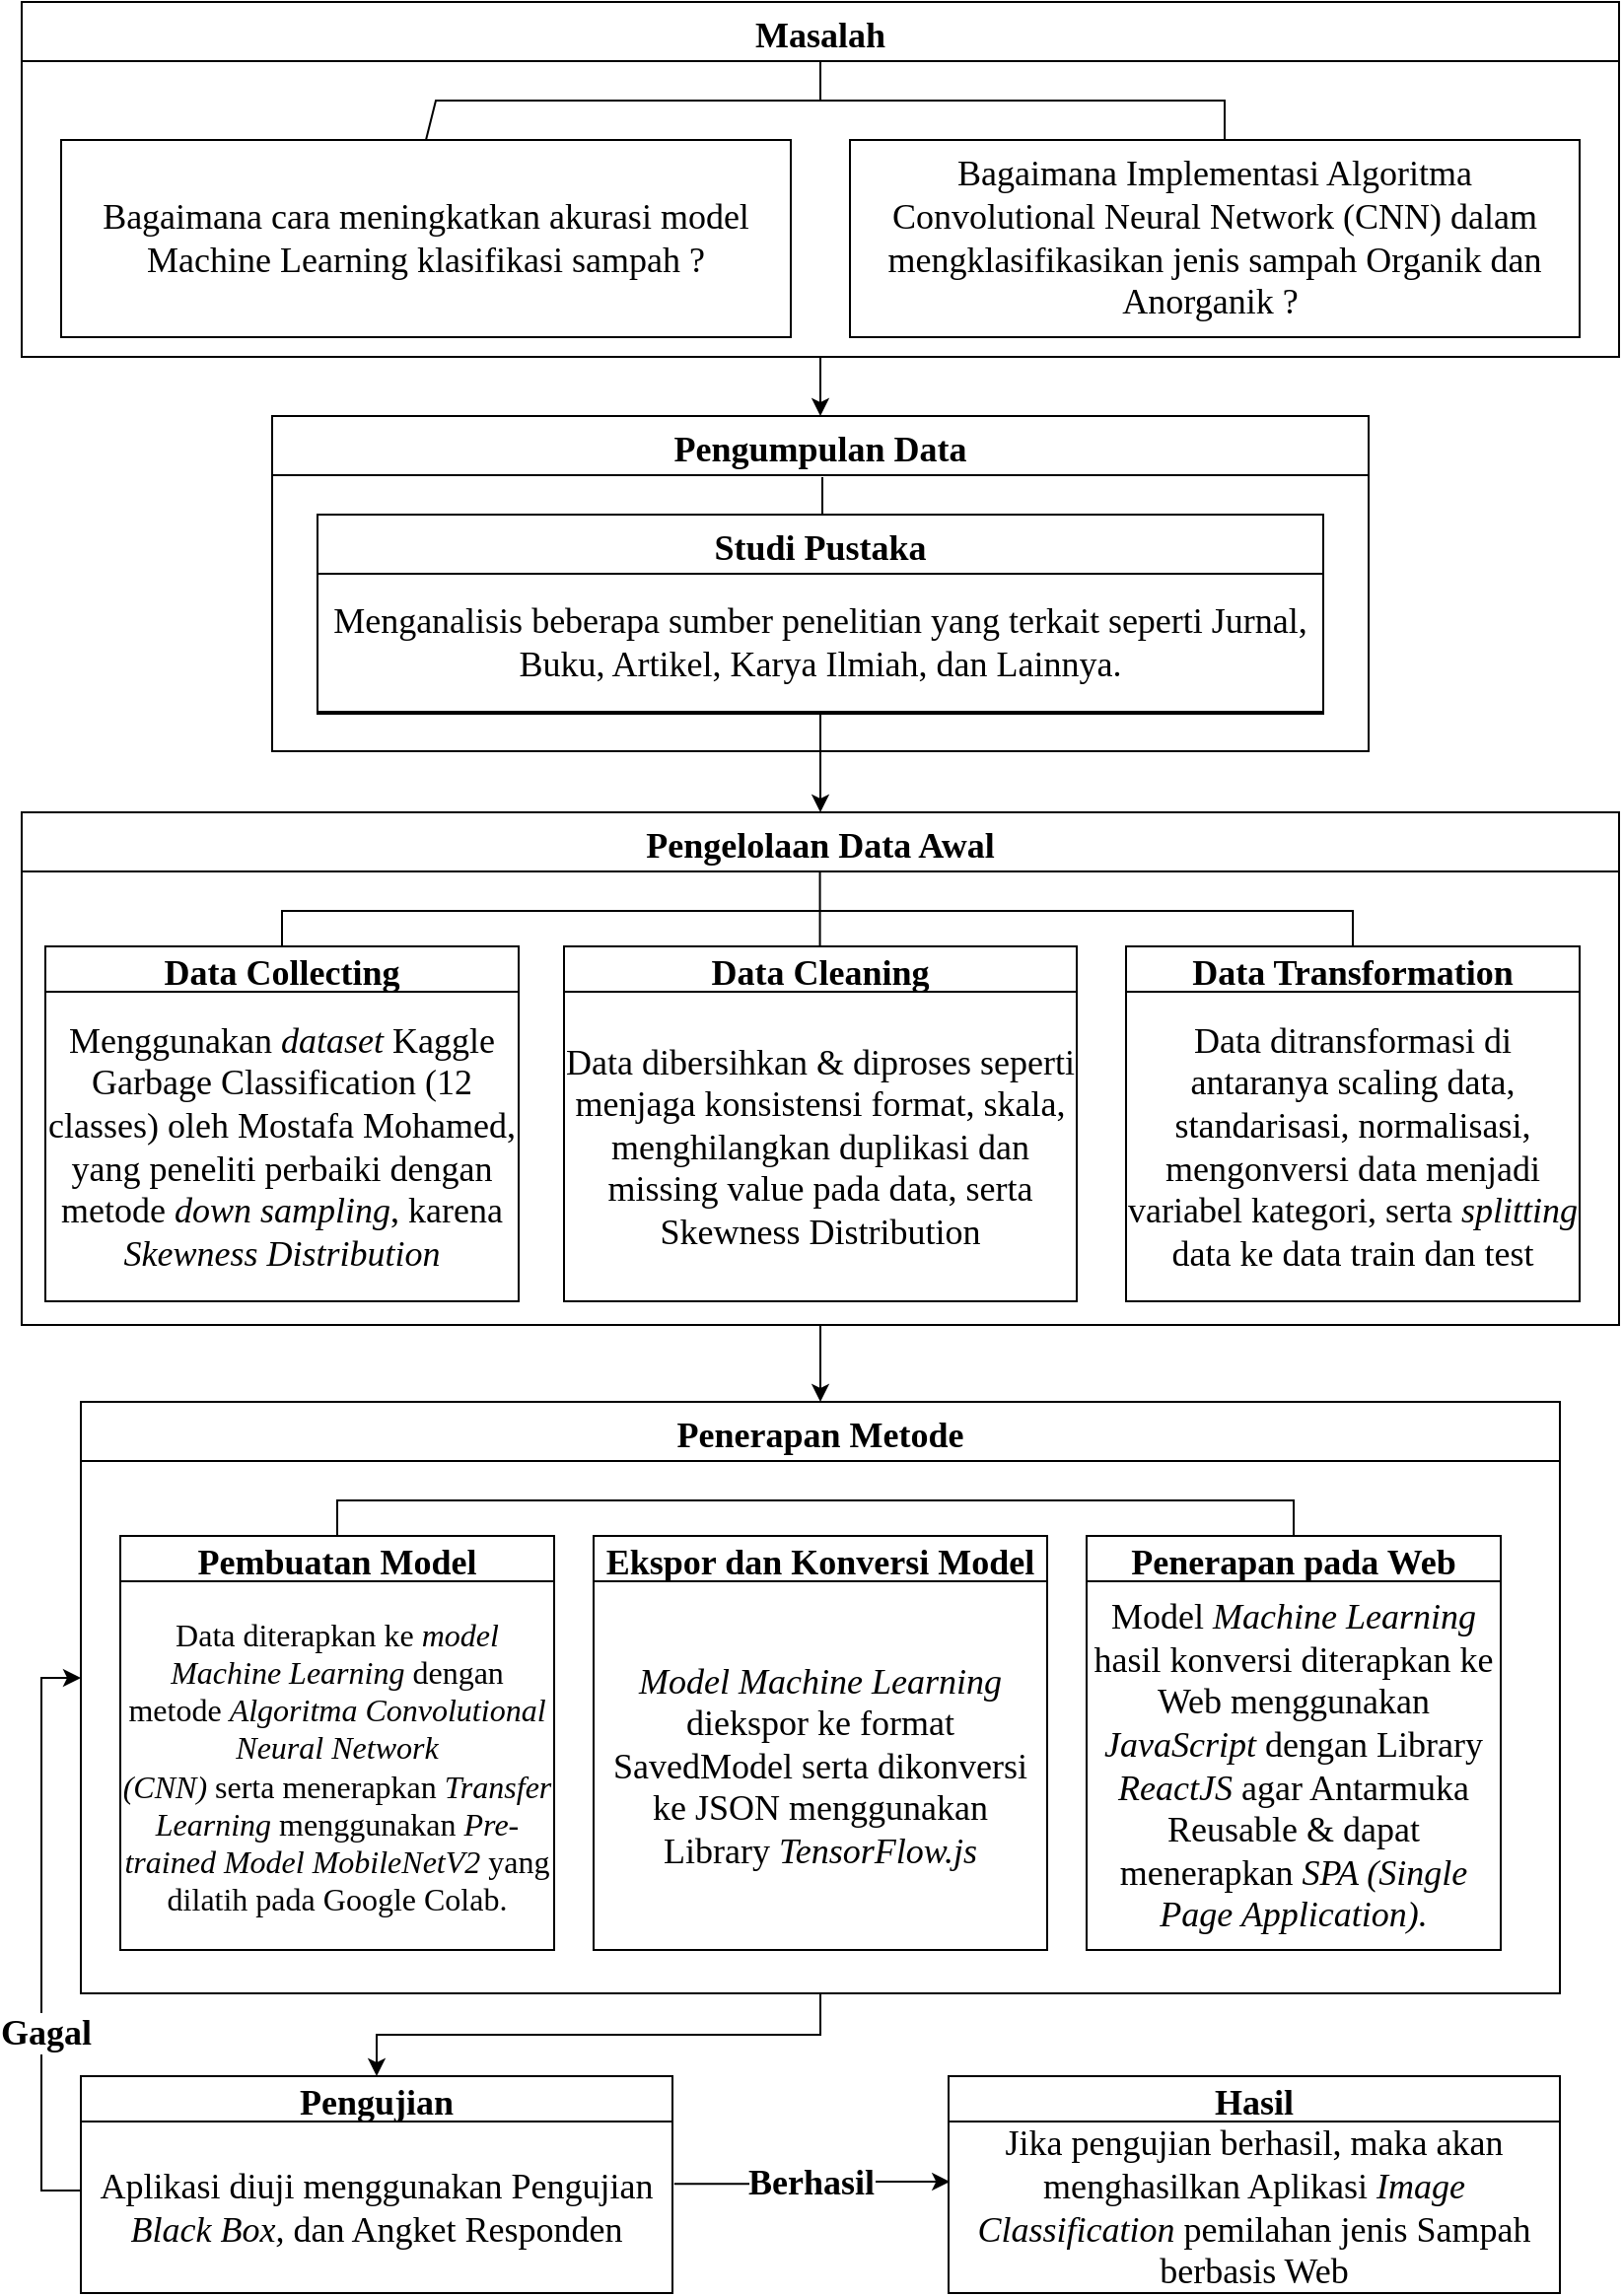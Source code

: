 <mxfile version="20.2.7" type="github">
  <diagram id="ftpVaE4ZrUkqRL97NRIl" name="Page-1">
    <mxGraphModel dx="978" dy="4042" grid="1" gridSize="10" guides="1" tooltips="1" connect="1" arrows="1" fold="1" page="1" pageScale="1" pageWidth="827" pageHeight="1169" math="0" shadow="0">
      <root>
        <mxCell id="0" />
        <mxCell id="1" parent="0" />
        <mxCell id="ODFEOy6D_pJVZz5E-LB7-2" style="edgeStyle=orthogonalEdgeStyle;rounded=0;orthogonalLoop=1;jettySize=auto;html=1;exitX=0.5;exitY=1;exitDx=0;exitDy=0;entryX=0.5;entryY=0;entryDx=0;entryDy=0;" edge="1" parent="1" source="FPoC3J4e7JrbTw-nTRbA-2" target="FPoC3J4e7JrbTw-nTRbA-18">
          <mxGeometry relative="1" as="geometry" />
        </mxCell>
        <mxCell id="FPoC3J4e7JrbTw-nTRbA-2" value="Masalah" style="swimlane;fontSize=18;startSize=30;fontFamily=Times New Roman;" parent="1" vertex="1">
          <mxGeometry x="10" y="-3500" width="810" height="180" as="geometry" />
        </mxCell>
        <mxCell id="FPoC3J4e7JrbTw-nTRbA-6" value="Bagaimana cara meningkatkan akurasi model Machine Learning klasifikasi sampah ?" style="rounded=0;whiteSpace=wrap;html=1;fontFamily=Times New Roman;fontSize=18;" parent="FPoC3J4e7JrbTw-nTRbA-2" vertex="1">
          <mxGeometry x="20" y="70" width="370" height="100" as="geometry" />
        </mxCell>
        <mxCell id="FPoC3J4e7JrbTw-nTRbA-73" value="" style="endArrow=none;html=1;rounded=0;fontFamily=Helvetica;fontSize=12;exitX=0.5;exitY=0;exitDx=0;exitDy=0;" parent="FPoC3J4e7JrbTw-nTRbA-2" source="FPoC3J4e7JrbTw-nTRbA-6" edge="1">
          <mxGeometry width="50" height="50" relative="1" as="geometry">
            <mxPoint x="125" y="70" as="sourcePoint" />
            <mxPoint x="405" y="30" as="targetPoint" />
            <Array as="points">
              <mxPoint x="210" y="50" />
              <mxPoint x="405" y="50" />
            </Array>
          </mxGeometry>
        </mxCell>
        <mxCell id="Plyw5mVZVksHr3dbfB8L-2" value="Bagaimana Implementasi Algoritma Convolutional Neural Network (CNN) dalam mengklasifikasikan jenis sampah Organik dan Anorganik ?&amp;nbsp;" style="rounded=0;whiteSpace=wrap;html=1;fontSize=18;fontFamily=Times New Roman;align=center;" parent="FPoC3J4e7JrbTw-nTRbA-2" vertex="1">
          <mxGeometry x="420" y="70" width="370" height="100" as="geometry" />
        </mxCell>
        <mxCell id="FPoC3J4e7JrbTw-nTRbA-54" style="edgeStyle=orthogonalEdgeStyle;rounded=0;orthogonalLoop=1;jettySize=auto;html=1;exitX=0.5;exitY=1;exitDx=0;exitDy=0;fontFamily=Helvetica;fontSize=12;" parent="1" target="FPoC3J4e7JrbTw-nTRbA-55" edge="1" source="FPoC3J4e7JrbTw-nTRbA-41">
          <mxGeometry relative="1" as="geometry">
            <mxPoint x="414.842" y="-2930" as="targetPoint" />
            <mxPoint x="415" y="-3150" as="sourcePoint" />
          </mxGeometry>
        </mxCell>
        <mxCell id="FPoC3J4e7JrbTw-nTRbA-18" value="Pengumpulan Data" style="swimlane;fontSize=18;startSize=30;fontFamily=Times New Roman;" parent="1" vertex="1">
          <mxGeometry x="137" y="-3290" width="556" height="170" as="geometry" />
        </mxCell>
        <mxCell id="FPoC3J4e7JrbTw-nTRbA-53" value="" style="group" parent="FPoC3J4e7JrbTw-nTRbA-18" vertex="1" connectable="0">
          <mxGeometry x="26" y="31" width="510" height="219" as="geometry" />
        </mxCell>
        <mxCell id="FPoC3J4e7JrbTw-nTRbA-35" value="Studi Pustaka" style="swimlane;fontSize=18;fontFamily=Times New Roman;startSize=30;" parent="FPoC3J4e7JrbTw-nTRbA-53" vertex="1">
          <mxGeometry x="-3" y="19" width="510" height="101" as="geometry" />
        </mxCell>
        <mxCell id="FPoC3J4e7JrbTw-nTRbA-41" value="&lt;font style=&quot;font-size: 18px;&quot;&gt;Menganalisis beberapa sumber penelitian yang terkait seperti Jurnal, Buku, Artikel, Karya Ilmiah, dan Lainnya.&lt;/font&gt;" style="rounded=0;whiteSpace=wrap;html=1;fontFamily=Times New Roman;fontSize=12;" parent="FPoC3J4e7JrbTw-nTRbA-35" vertex="1">
          <mxGeometry y="30" width="510" height="70" as="geometry" />
        </mxCell>
        <mxCell id="FPoC3J4e7JrbTw-nTRbA-50" value="" style="endArrow=none;html=1;rounded=0;fontFamily=Helvetica;fontSize=12;" parent="FPoC3J4e7JrbTw-nTRbA-53" edge="1">
          <mxGeometry width="50" height="50" relative="1" as="geometry">
            <mxPoint x="253" y="19" as="sourcePoint" />
            <mxPoint x="253" as="targetPoint" />
          </mxGeometry>
        </mxCell>
        <mxCell id="U5f-m4eWwpbkQe5mS7gN-12" style="edgeStyle=orthogonalEdgeStyle;rounded=0;orthogonalLoop=1;jettySize=auto;html=1;exitX=0.5;exitY=1;exitDx=0;exitDy=0;entryX=0.5;entryY=0;entryDx=0;entryDy=0;fontSize=10;" parent="1" source="FPoC3J4e7JrbTw-nTRbA-55" target="U5f-m4eWwpbkQe5mS7gN-1" edge="1">
          <mxGeometry relative="1" as="geometry" />
        </mxCell>
        <mxCell id="FPoC3J4e7JrbTw-nTRbA-55" value="Pengelolaan Data Awal" style="swimlane;fontFamily=Times New Roman;fontSize=18;startSize=30;" parent="1" vertex="1">
          <mxGeometry x="10" y="-3089" width="810" height="260" as="geometry" />
        </mxCell>
        <mxCell id="FPoC3J4e7JrbTw-nTRbA-57" value="Data Collecting" style="swimlane;fontFamily=Times New Roman;fontSize=18;" parent="FPoC3J4e7JrbTw-nTRbA-55" vertex="1">
          <mxGeometry x="12" y="68" width="240" height="180" as="geometry" />
        </mxCell>
        <mxCell id="Pu13_7xQ0A8VnXWu68sf-4" value="&lt;font style=&quot;font-size: 18px;&quot;&gt;&lt;span style=&quot;background-color: initial; font-size: 18px;&quot;&gt;Menggunakan &lt;i style=&quot;font-size: 18px;&quot;&gt;dataset &lt;/i&gt;Kaggle Garbage Classification (12 classes) oleh Mostafa Mohamed, yang peneliti perbaiki dengan metode &lt;i style=&quot;font-size: 18px;&quot;&gt;down sampling&lt;/i&gt;, karena &lt;i style=&quot;font-size: 18px;&quot;&gt;Skewness Distribution&lt;/i&gt;&lt;br style=&quot;font-size: 18px;&quot;&gt;&lt;/span&gt;&lt;/font&gt;" style="rounded=0;whiteSpace=wrap;html=1;fontFamily=Times New Roman;fontSize=18;" parent="FPoC3J4e7JrbTw-nTRbA-57" vertex="1">
          <mxGeometry y="23" width="240" height="157" as="geometry" />
        </mxCell>
        <mxCell id="FPoC3J4e7JrbTw-nTRbA-59" value="Data Cleaning" style="swimlane;fontFamily=Times New Roman;fontSize=18;" parent="FPoC3J4e7JrbTw-nTRbA-55" vertex="1">
          <mxGeometry x="275" y="68" width="260" height="180" as="geometry" />
        </mxCell>
        <mxCell id="Pu13_7xQ0A8VnXWu68sf-6" value="&lt;font face=&quot;Times New Roman&quot; style=&quot;font-size: 18px;&quot;&gt;Data dibersihkan &amp;amp; diproses seperti menjaga konsistensi format, skala, menghilangkan duplikasi dan missing value pada data, serta Skewness Distribution&lt;/font&gt;" style="rounded=0;whiteSpace=wrap;html=1;fontFamily=Helvetica;fontSize=12;" parent="FPoC3J4e7JrbTw-nTRbA-59" vertex="1">
          <mxGeometry y="23" width="260" height="157" as="geometry" />
        </mxCell>
        <mxCell id="Pu13_7xQ0A8VnXWu68sf-10" value="" style="endArrow=none;html=1;rounded=0;fontSize=10;entryX=0.5;entryY=0;entryDx=0;entryDy=0;exitX=0.5;exitY=0;exitDx=0;exitDy=0;" parent="FPoC3J4e7JrbTw-nTRbA-55" source="FPoC3J4e7JrbTw-nTRbA-57" target="FPoC3J4e7JrbTw-nTRbA-60" edge="1">
          <mxGeometry width="50" height="50" relative="1" as="geometry">
            <mxPoint x="83" y="68" as="sourcePoint" />
            <mxPoint x="263" y="50" as="targetPoint" />
            <Array as="points">
              <mxPoint x="132" y="50" />
              <mxPoint x="273" y="50" />
              <mxPoint x="675" y="50" />
            </Array>
          </mxGeometry>
        </mxCell>
        <mxCell id="FPoC3J4e7JrbTw-nTRbA-60" value="Data Transformation" style="swimlane;fontFamily=Times New Roman;fontSize=18;" parent="FPoC3J4e7JrbTw-nTRbA-55" vertex="1">
          <mxGeometry x="560" y="68" width="230" height="180" as="geometry" />
        </mxCell>
        <mxCell id="Pu13_7xQ0A8VnXWu68sf-9" value="&lt;font style=&quot;font-size: 18px;&quot;&gt;Data ditransformasi di antaranya scaling data, standarisasi, normalisasi, mengonversi data menjadi variabel kategori, serta &lt;i style=&quot;font-size: 18px;&quot;&gt;splitting&lt;/i&gt; data ke data train dan test&lt;/font&gt;" style="rounded=0;whiteSpace=wrap;html=1;fontFamily=Times New Roman;fontSize=18;" parent="FPoC3J4e7JrbTw-nTRbA-60" vertex="1">
          <mxGeometry y="23" width="230" height="157" as="geometry" />
        </mxCell>
        <mxCell id="Plyw5mVZVksHr3dbfB8L-9" value="" style="endArrow=none;html=1;rounded=0;fontSize=10;exitX=0.5;exitY=0;exitDx=0;exitDy=0;" parent="FPoC3J4e7JrbTw-nTRbA-55" edge="1">
          <mxGeometry width="50" height="50" relative="1" as="geometry">
            <mxPoint x="404.78" y="68" as="sourcePoint" />
            <mxPoint x="404.78" y="30" as="targetPoint" />
          </mxGeometry>
        </mxCell>
        <mxCell id="Pu13_7xQ0A8VnXWu68sf-33" style="edgeStyle=orthogonalEdgeStyle;rounded=0;orthogonalLoop=1;jettySize=auto;html=1;fontSize=12;" parent="1" source="Pu13_7xQ0A8VnXWu68sf-31" edge="1">
          <mxGeometry relative="1" as="geometry">
            <Array as="points">
              <mxPoint x="20" y="-2390" />
              <mxPoint x="20" y="-2650" />
            </Array>
            <mxPoint x="40" y="-2650" as="targetPoint" />
          </mxGeometry>
        </mxCell>
        <mxCell id="Pu13_7xQ0A8VnXWu68sf-35" value="&lt;b style=&quot;font-size: 18px;&quot;&gt;Gagal&lt;/b&gt;" style="edgeLabel;html=1;align=center;verticalAlign=middle;resizable=0;points=[];fontSize=18;fontFamily=Times New Roman;" parent="Pu13_7xQ0A8VnXWu68sf-33" vertex="1" connectable="0">
          <mxGeometry x="-0.425" y="4" relative="1" as="geometry">
            <mxPoint x="6" y="-14" as="offset" />
          </mxGeometry>
        </mxCell>
        <mxCell id="Pu13_7xQ0A8VnXWu68sf-41" value="&lt;b style=&quot;font-size: 18px;&quot;&gt;Berhasil&lt;/b&gt;" style="edgeStyle=orthogonalEdgeStyle;rounded=0;orthogonalLoop=1;jettySize=auto;html=1;entryX=0.002;entryY=0.351;entryDx=0;entryDy=0;fontSize=18;entryPerimeter=0;fontFamily=Times New Roman;exitX=1.003;exitY=0.364;exitDx=0;exitDy=0;exitPerimeter=0;" parent="1" source="Pu13_7xQ0A8VnXWu68sf-32" target="Pu13_7xQ0A8VnXWu68sf-40" edge="1">
          <mxGeometry relative="1" as="geometry">
            <mxPoint x="380" y="-2406" as="sourcePoint" />
          </mxGeometry>
        </mxCell>
        <mxCell id="Pu13_7xQ0A8VnXWu68sf-31" value="Pengujian" style="swimlane;fontFamily=Times New Roman;fontSize=18;" parent="1" vertex="1">
          <mxGeometry x="40" y="-2448" width="300" height="110" as="geometry" />
        </mxCell>
        <mxCell id="Pu13_7xQ0A8VnXWu68sf-32" value="&lt;font face=&quot;Times New Roman&quot; style=&quot;font-size: 18px;&quot;&gt;Aplikasi diuji menggunakan Pengujian &lt;i&gt;Black Box, &lt;/i&gt;dan Angket Responden&lt;/font&gt;" style="rounded=0;whiteSpace=wrap;html=1;fontFamily=Helvetica;fontSize=12;" parent="Pu13_7xQ0A8VnXWu68sf-31" vertex="1">
          <mxGeometry y="23" width="300" height="87" as="geometry" />
        </mxCell>
        <mxCell id="Pu13_7xQ0A8VnXWu68sf-39" value="Hasil" style="swimlane;fontFamily=Times New Roman;fontSize=18;startSize=23;" parent="1" vertex="1">
          <mxGeometry x="480" y="-2448" width="310" height="110" as="geometry" />
        </mxCell>
        <mxCell id="Pu13_7xQ0A8VnXWu68sf-40" value="&lt;font style=&quot;font-size: 18px;&quot; face=&quot;Times New Roman&quot;&gt;Jika pengujian berhasil, maka akan menghasilkan Aplikasi &lt;i&gt;Image Classification&lt;/i&gt; pemilahan jenis Sampah berbasis Web&lt;/font&gt;" style="rounded=0;whiteSpace=wrap;html=1;fontFamily=Helvetica;fontSize=12;" parent="Pu13_7xQ0A8VnXWu68sf-39" vertex="1">
          <mxGeometry y="23" width="310" height="87" as="geometry" />
        </mxCell>
        <mxCell id="vXzsaP8zb9LwVDpUy9cl-1" style="edgeStyle=orthogonalEdgeStyle;rounded=0;orthogonalLoop=1;jettySize=auto;html=1;exitX=0.5;exitY=1;exitDx=0;exitDy=0;" parent="1" source="U5f-m4eWwpbkQe5mS7gN-1" target="Pu13_7xQ0A8VnXWu68sf-31" edge="1">
          <mxGeometry relative="1" as="geometry" />
        </mxCell>
        <mxCell id="U5f-m4eWwpbkQe5mS7gN-1" value="Penerapan Metode" style="swimlane;fontFamily=Times New Roman;fontSize=18;startSize=30;" parent="1" vertex="1">
          <mxGeometry x="40" y="-2790" width="750" height="300" as="geometry" />
        </mxCell>
        <mxCell id="U5f-m4eWwpbkQe5mS7gN-2" value="Pembuatan Model" style="swimlane;fontFamily=Times New Roman;fontSize=18;" parent="U5f-m4eWwpbkQe5mS7gN-1" vertex="1">
          <mxGeometry x="20" y="68" width="220" height="202" as="geometry" />
        </mxCell>
        <mxCell id="U5f-m4eWwpbkQe5mS7gN-3" value="&lt;font face=&quot;Times New Roman&quot; style=&quot;font-size: 16px;&quot;&gt;Data diterapkan ke &lt;i&gt;model Machine Learning&lt;/i&gt;&amp;nbsp;dengan metode &lt;i&gt;Algoritma&amp;nbsp;Convolutional Neural Network (CNN)&amp;nbsp;&lt;/i&gt;serta&amp;nbsp;menerapkan &lt;i&gt;Transfer Learning &lt;/i&gt;menggunakan &lt;i&gt;Pre-trained Model&amp;nbsp;MobileNetV2&lt;/i&gt;&amp;nbsp;yang dilatih pada Google Colab.&lt;/font&gt;" style="rounded=0;whiteSpace=wrap;html=1;fontFamily=Helvetica;fontSize=12;" parent="U5f-m4eWwpbkQe5mS7gN-2" vertex="1">
          <mxGeometry y="23" width="220" height="187" as="geometry" />
        </mxCell>
        <mxCell id="U5f-m4eWwpbkQe5mS7gN-4" value="Ekspor dan Konversi Model" style="swimlane;fontFamily=Times New Roman;fontSize=18;" parent="U5f-m4eWwpbkQe5mS7gN-1" vertex="1">
          <mxGeometry x="260" y="68" width="230" height="210" as="geometry" />
        </mxCell>
        <mxCell id="U5f-m4eWwpbkQe5mS7gN-5" value="&lt;font face=&quot;Times New Roman&quot; style=&quot;font-size: 18px;&quot;&gt;&lt;i&gt;Model Machine Learning &lt;/i&gt;diekspor ke format SavedModel serta dikonversi ke JSON menggunakan Library &lt;i&gt;TensorFlow.js&lt;/i&gt;&lt;/font&gt;" style="rounded=0;whiteSpace=wrap;html=1;fontFamily=Helvetica;fontSize=12;" parent="U5f-m4eWwpbkQe5mS7gN-4" vertex="1">
          <mxGeometry y="23" width="230" height="187" as="geometry" />
        </mxCell>
        <mxCell id="U5f-m4eWwpbkQe5mS7gN-6" value="Penerapan pada Web" style="swimlane;fontFamily=Times New Roman;fontSize=18;" parent="U5f-m4eWwpbkQe5mS7gN-1" vertex="1">
          <mxGeometry x="510" y="68" width="210" height="210" as="geometry" />
        </mxCell>
        <mxCell id="U5f-m4eWwpbkQe5mS7gN-7" value="&lt;font face=&quot;Times New Roman&quot; style=&quot;font-size: 18px;&quot;&gt;Model &lt;i&gt;Machine Learning &lt;/i&gt;hasil konversi diterapkan ke Web menggunakan &lt;i&gt;JavaScript&lt;/i&gt; dengan Library &lt;i&gt;ReactJS&lt;/i&gt; agar Antarmuka Reusable &amp;amp; dapat menerapkan &lt;i&gt;SPA (Single Page Application).&lt;/i&gt;&lt;/font&gt;" style="rounded=0;whiteSpace=wrap;html=1;fontFamily=Helvetica;fontSize=12;" parent="U5f-m4eWwpbkQe5mS7gN-6" vertex="1">
          <mxGeometry y="23" width="210" height="187" as="geometry" />
        </mxCell>
        <mxCell id="U5f-m4eWwpbkQe5mS7gN-8" value="" style="endArrow=none;html=1;rounded=0;fontSize=10;entryX=0.5;entryY=0;entryDx=0;entryDy=0;exitX=0.5;exitY=0;exitDx=0;exitDy=0;" parent="U5f-m4eWwpbkQe5mS7gN-1" source="U5f-m4eWwpbkQe5mS7gN-2" target="U5f-m4eWwpbkQe5mS7gN-6" edge="1">
          <mxGeometry width="50" height="50" relative="1" as="geometry">
            <mxPoint x="83" y="68" as="sourcePoint" />
            <mxPoint x="263" y="50" as="targetPoint" />
            <Array as="points">
              <mxPoint x="130" y="50" />
              <mxPoint x="273" y="50" />
              <mxPoint x="615" y="50" />
            </Array>
          </mxGeometry>
        </mxCell>
        <mxCell id="Plyw5mVZVksHr3dbfB8L-4" value="" style="endArrow=none;html=1;rounded=0;fontFamily=Times New Roman;fontSize=16;" parent="1" edge="1">
          <mxGeometry width="50" height="50" relative="1" as="geometry">
            <mxPoint x="410" y="-3450" as="sourcePoint" />
            <mxPoint x="620" y="-3430" as="targetPoint" />
            <Array as="points">
              <mxPoint x="620" y="-3450" />
            </Array>
          </mxGeometry>
        </mxCell>
      </root>
    </mxGraphModel>
  </diagram>
</mxfile>
